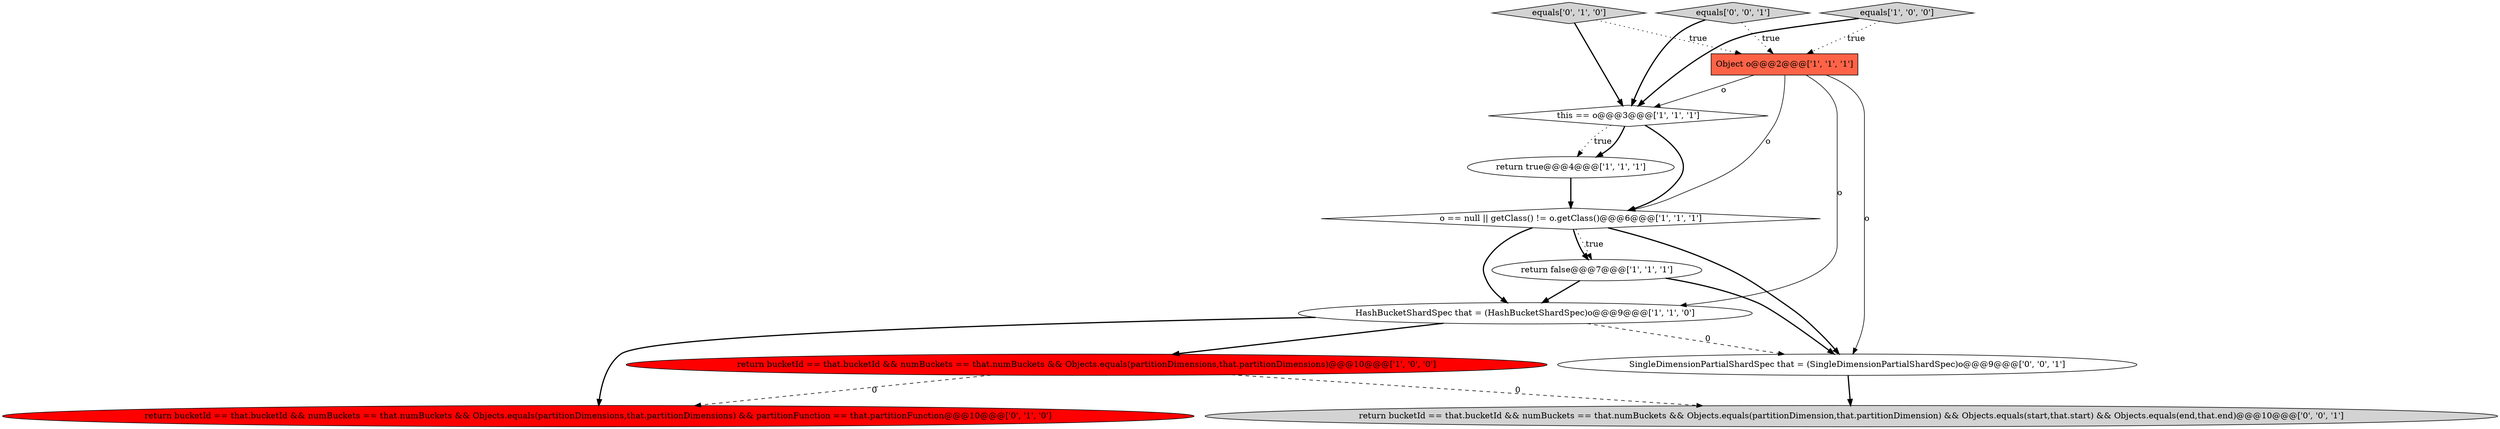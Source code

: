 digraph {
8 [style = filled, label = "return bucketId == that.bucketId && numBuckets == that.numBuckets && Objects.equals(partitionDimensions,that.partitionDimensions) && partitionFunction == that.partitionFunction@@@10@@@['0', '1', '0']", fillcolor = red, shape = ellipse image = "AAA1AAABBB2BBB"];
2 [style = filled, label = "Object o@@@2@@@['1', '1', '1']", fillcolor = tomato, shape = box image = "AAA0AAABBB1BBB"];
11 [style = filled, label = "return bucketId == that.bucketId && numBuckets == that.numBuckets && Objects.equals(partitionDimension,that.partitionDimension) && Objects.equals(start,that.start) && Objects.equals(end,that.end)@@@10@@@['0', '0', '1']", fillcolor = lightgray, shape = ellipse image = "AAA0AAABBB3BBB"];
1 [style = filled, label = "equals['1', '0', '0']", fillcolor = lightgray, shape = diamond image = "AAA0AAABBB1BBB"];
5 [style = filled, label = "return true@@@4@@@['1', '1', '1']", fillcolor = white, shape = ellipse image = "AAA0AAABBB1BBB"];
7 [style = filled, label = "HashBucketShardSpec that = (HashBucketShardSpec)o@@@9@@@['1', '1', '0']", fillcolor = white, shape = ellipse image = "AAA0AAABBB1BBB"];
12 [style = filled, label = "equals['0', '0', '1']", fillcolor = lightgray, shape = diamond image = "AAA0AAABBB3BBB"];
10 [style = filled, label = "SingleDimensionPartialShardSpec that = (SingleDimensionPartialShardSpec)o@@@9@@@['0', '0', '1']", fillcolor = white, shape = ellipse image = "AAA0AAABBB3BBB"];
9 [style = filled, label = "equals['0', '1', '0']", fillcolor = lightgray, shape = diamond image = "AAA0AAABBB2BBB"];
6 [style = filled, label = "return false@@@7@@@['1', '1', '1']", fillcolor = white, shape = ellipse image = "AAA0AAABBB1BBB"];
3 [style = filled, label = "o == null || getClass() != o.getClass()@@@6@@@['1', '1', '1']", fillcolor = white, shape = diamond image = "AAA0AAABBB1BBB"];
0 [style = filled, label = "return bucketId == that.bucketId && numBuckets == that.numBuckets && Objects.equals(partitionDimensions,that.partitionDimensions)@@@10@@@['1', '0', '0']", fillcolor = red, shape = ellipse image = "AAA1AAABBB1BBB"];
4 [style = filled, label = "this == o@@@3@@@['1', '1', '1']", fillcolor = white, shape = diamond image = "AAA0AAABBB1BBB"];
5->3 [style = bold, label=""];
4->5 [style = dotted, label="true"];
4->3 [style = bold, label=""];
1->4 [style = bold, label=""];
9->4 [style = bold, label=""];
12->2 [style = dotted, label="true"];
3->6 [style = bold, label=""];
7->0 [style = bold, label=""];
0->11 [style = dashed, label="0"];
2->7 [style = solid, label="o"];
3->6 [style = dotted, label="true"];
7->8 [style = bold, label=""];
3->10 [style = bold, label=""];
12->4 [style = bold, label=""];
2->4 [style = solid, label="o"];
3->7 [style = bold, label=""];
9->2 [style = dotted, label="true"];
6->10 [style = bold, label=""];
0->8 [style = dashed, label="0"];
7->10 [style = dashed, label="0"];
2->10 [style = solid, label="o"];
1->2 [style = dotted, label="true"];
6->7 [style = bold, label=""];
4->5 [style = bold, label=""];
2->3 [style = solid, label="o"];
10->11 [style = bold, label=""];
}
